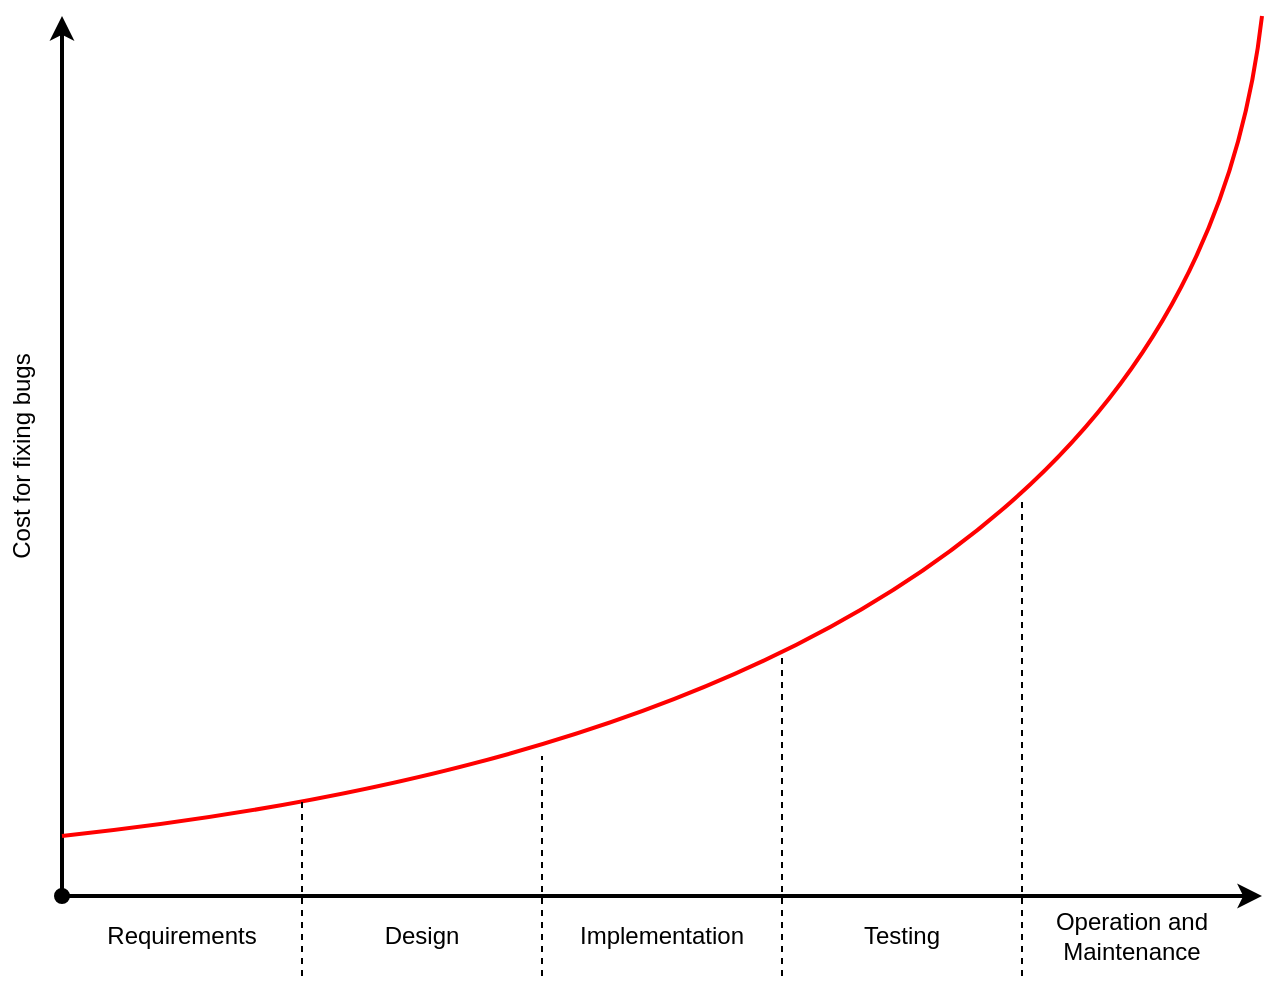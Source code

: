 <mxfile version="12.1.0" type="device" pages="1"><diagram id="QP3_z7o7e7xu30t-lKxP" name="Page-1"><mxGraphModel dx="1072" dy="815" grid="1" gridSize="10" guides="1" tooltips="1" connect="1" arrows="1" fold="1" page="1" pageScale="1" pageWidth="850" pageHeight="1100" math="0" shadow="0"><root><mxCell id="0"/><mxCell id="1" parent="0"/><mxCell id="lF5o9yCVAl5KJKJpYBtS-1" value="" style="endArrow=classic;html=1;strokeWidth=2;" edge="1" parent="1"><mxGeometry width="50" height="50" relative="1" as="geometry"><mxPoint x="80" y="520" as="sourcePoint"/><mxPoint x="80" y="80" as="targetPoint"/></mxGeometry></mxCell><mxCell id="lF5o9yCVAl5KJKJpYBtS-2" value="" style="endArrow=classic;html=1;strokeWidth=2;startArrow=oval;startFill=1;" edge="1" parent="1"><mxGeometry width="50" height="50" relative="1" as="geometry"><mxPoint x="80" y="520" as="sourcePoint"/><mxPoint x="680" y="520" as="targetPoint"/></mxGeometry></mxCell><mxCell id="lF5o9yCVAl5KJKJpYBtS-5" value="" style="endArrow=none;html=1;curved=1;endFill=0;strokeWidth=2;strokeColor=#FF0000;" edge="1" parent="1"><mxGeometry width="50" height="50" relative="1" as="geometry"><mxPoint x="80" y="490" as="sourcePoint"/><mxPoint x="680" y="80" as="targetPoint"/><Array as="points"><mxPoint x="640" y="430"/></Array></mxGeometry></mxCell><mxCell id="lF5o9yCVAl5KJKJpYBtS-10" value="Cost for fixing bugs" style="text;html=1;strokeColor=none;fillColor=none;align=center;verticalAlign=middle;whiteSpace=wrap;rounded=0;rotation=-90;" vertex="1" parent="1"><mxGeometry x="-20" y="290" width="160" height="20" as="geometry"/></mxCell><mxCell id="lF5o9yCVAl5KJKJpYBtS-12" value="Requirements" style="text;html=1;strokeColor=none;fillColor=none;align=center;verticalAlign=middle;whiteSpace=wrap;rounded=0;" vertex="1" parent="1"><mxGeometry x="120" y="530" width="40" height="20" as="geometry"/></mxCell><mxCell id="lF5o9yCVAl5KJKJpYBtS-13" value="Design" style="text;html=1;strokeColor=none;fillColor=none;align=center;verticalAlign=middle;whiteSpace=wrap;rounded=0;" vertex="1" parent="1"><mxGeometry x="240" y="530" width="40" height="20" as="geometry"/></mxCell><mxCell id="lF5o9yCVAl5KJKJpYBtS-14" value="Implementation" style="text;html=1;strokeColor=none;fillColor=none;align=center;verticalAlign=middle;whiteSpace=wrap;rounded=0;" vertex="1" parent="1"><mxGeometry x="360" y="530" width="40" height="20" as="geometry"/></mxCell><mxCell id="lF5o9yCVAl5KJKJpYBtS-15" value="Testing" style="text;html=1;strokeColor=none;fillColor=none;align=center;verticalAlign=middle;whiteSpace=wrap;rounded=0;" vertex="1" parent="1"><mxGeometry x="480" y="530" width="40" height="20" as="geometry"/></mxCell><mxCell id="lF5o9yCVAl5KJKJpYBtS-16" value="Operation and Maintenance" style="text;html=1;strokeColor=none;fillColor=none;align=center;verticalAlign=middle;whiteSpace=wrap;rounded=0;" vertex="1" parent="1"><mxGeometry x="570" y="530" width="90" height="20" as="geometry"/></mxCell><mxCell id="lF5o9yCVAl5KJKJpYBtS-18" value="" style="endArrow=none;dashed=1;html=1;strokeColor=none;strokeWidth=2;" edge="1" parent="1"><mxGeometry width="50" height="50" relative="1" as="geometry"><mxPoint x="200" y="560" as="sourcePoint"/><mxPoint x="200" y="480" as="targetPoint"/></mxGeometry></mxCell><mxCell id="lF5o9yCVAl5KJKJpYBtS-19" value="" style="endArrow=none;dashed=1;html=1;strokeColor=#000000;strokeWidth=1;" edge="1" parent="1"><mxGeometry width="50" height="50" relative="1" as="geometry"><mxPoint x="200" y="560" as="sourcePoint"/><mxPoint x="200" y="470" as="targetPoint"/></mxGeometry></mxCell><mxCell id="lF5o9yCVAl5KJKJpYBtS-20" value="" style="endArrow=none;dashed=1;html=1;strokeColor=#000000;strokeWidth=1;" edge="1" parent="1"><mxGeometry width="50" height="50" relative="1" as="geometry"><mxPoint x="320" y="560" as="sourcePoint"/><mxPoint x="320" y="450" as="targetPoint"/></mxGeometry></mxCell><mxCell id="lF5o9yCVAl5KJKJpYBtS-22" value="" style="endArrow=none;dashed=1;html=1;strokeColor=#000000;strokeWidth=1;" edge="1" parent="1"><mxGeometry width="50" height="50" relative="1" as="geometry"><mxPoint x="560" y="560" as="sourcePoint"/><mxPoint x="560" y="320" as="targetPoint"/></mxGeometry></mxCell><mxCell id="lF5o9yCVAl5KJKJpYBtS-23" value="" style="endArrow=none;dashed=1;html=1;strokeColor=#000000;strokeWidth=1;" edge="1" parent="1"><mxGeometry width="50" height="50" relative="1" as="geometry"><mxPoint x="440" y="560" as="sourcePoint"/><mxPoint x="440" y="400" as="targetPoint"/></mxGeometry></mxCell></root></mxGraphModel></diagram></mxfile>